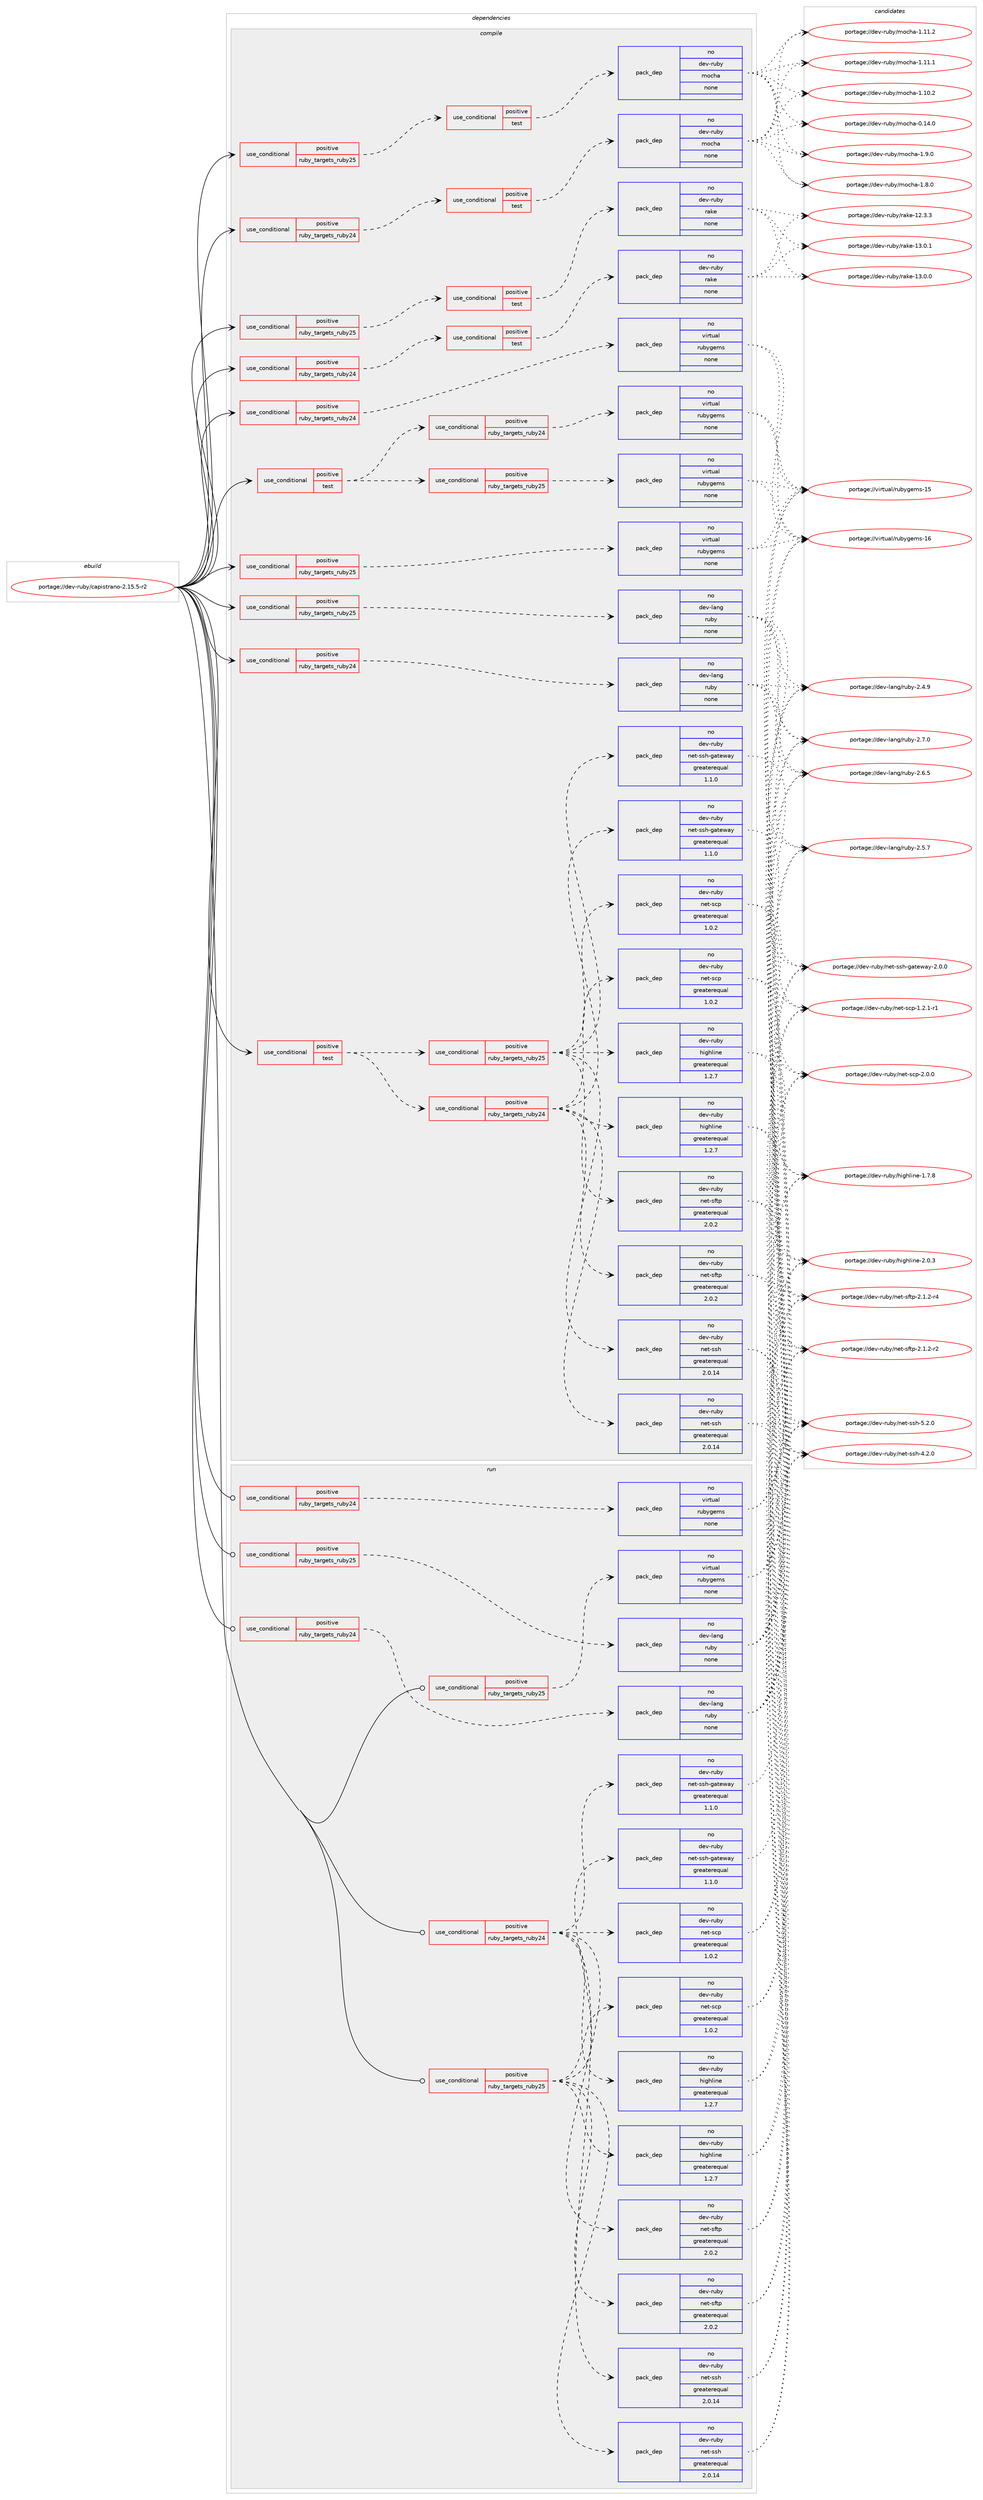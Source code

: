 digraph prolog {

# *************
# Graph options
# *************

newrank=true;
concentrate=true;
compound=true;
graph [rankdir=LR,fontname=Helvetica,fontsize=10,ranksep=1.5];#, ranksep=2.5, nodesep=0.2];
edge  [arrowhead=vee];
node  [fontname=Helvetica,fontsize=10];

# **********
# The ebuild
# **********

subgraph cluster_leftcol {
color=gray;
label=<<i>ebuild</i>>;
id [label="portage://dev-ruby/capistrano-2.15.5-r2", color=red, width=4, href="../dev-ruby/capistrano-2.15.5-r2.svg"];
}

# ****************
# The dependencies
# ****************

subgraph cluster_midcol {
color=gray;
label=<<i>dependencies</i>>;
subgraph cluster_compile {
fillcolor="#eeeeee";
style=filled;
label=<<i>compile</i>>;
subgraph cond91644 {
dependency364586 [label=<<TABLE BORDER="0" CELLBORDER="1" CELLSPACING="0" CELLPADDING="4"><TR><TD ROWSPAN="3" CELLPADDING="10">use_conditional</TD></TR><TR><TD>positive</TD></TR><TR><TD>ruby_targets_ruby24</TD></TR></TABLE>>, shape=none, color=red];
subgraph cond91645 {
dependency364587 [label=<<TABLE BORDER="0" CELLBORDER="1" CELLSPACING="0" CELLPADDING="4"><TR><TD ROWSPAN="3" CELLPADDING="10">use_conditional</TD></TR><TR><TD>positive</TD></TR><TR><TD>test</TD></TR></TABLE>>, shape=none, color=red];
subgraph pack268118 {
dependency364588 [label=<<TABLE BORDER="0" CELLBORDER="1" CELLSPACING="0" CELLPADDING="4" WIDTH="220"><TR><TD ROWSPAN="6" CELLPADDING="30">pack_dep</TD></TR><TR><TD WIDTH="110">no</TD></TR><TR><TD>dev-ruby</TD></TR><TR><TD>mocha</TD></TR><TR><TD>none</TD></TR><TR><TD></TD></TR></TABLE>>, shape=none, color=blue];
}
dependency364587:e -> dependency364588:w [weight=20,style="dashed",arrowhead="vee"];
}
dependency364586:e -> dependency364587:w [weight=20,style="dashed",arrowhead="vee"];
}
id:e -> dependency364586:w [weight=20,style="solid",arrowhead="vee"];
subgraph cond91646 {
dependency364589 [label=<<TABLE BORDER="0" CELLBORDER="1" CELLSPACING="0" CELLPADDING="4"><TR><TD ROWSPAN="3" CELLPADDING="10">use_conditional</TD></TR><TR><TD>positive</TD></TR><TR><TD>ruby_targets_ruby24</TD></TR></TABLE>>, shape=none, color=red];
subgraph cond91647 {
dependency364590 [label=<<TABLE BORDER="0" CELLBORDER="1" CELLSPACING="0" CELLPADDING="4"><TR><TD ROWSPAN="3" CELLPADDING="10">use_conditional</TD></TR><TR><TD>positive</TD></TR><TR><TD>test</TD></TR></TABLE>>, shape=none, color=red];
subgraph pack268119 {
dependency364591 [label=<<TABLE BORDER="0" CELLBORDER="1" CELLSPACING="0" CELLPADDING="4" WIDTH="220"><TR><TD ROWSPAN="6" CELLPADDING="30">pack_dep</TD></TR><TR><TD WIDTH="110">no</TD></TR><TR><TD>dev-ruby</TD></TR><TR><TD>rake</TD></TR><TR><TD>none</TD></TR><TR><TD></TD></TR></TABLE>>, shape=none, color=blue];
}
dependency364590:e -> dependency364591:w [weight=20,style="dashed",arrowhead="vee"];
}
dependency364589:e -> dependency364590:w [weight=20,style="dashed",arrowhead="vee"];
}
id:e -> dependency364589:w [weight=20,style="solid",arrowhead="vee"];
subgraph cond91648 {
dependency364592 [label=<<TABLE BORDER="0" CELLBORDER="1" CELLSPACING="0" CELLPADDING="4"><TR><TD ROWSPAN="3" CELLPADDING="10">use_conditional</TD></TR><TR><TD>positive</TD></TR><TR><TD>ruby_targets_ruby24</TD></TR></TABLE>>, shape=none, color=red];
subgraph pack268120 {
dependency364593 [label=<<TABLE BORDER="0" CELLBORDER="1" CELLSPACING="0" CELLPADDING="4" WIDTH="220"><TR><TD ROWSPAN="6" CELLPADDING="30">pack_dep</TD></TR><TR><TD WIDTH="110">no</TD></TR><TR><TD>dev-lang</TD></TR><TR><TD>ruby</TD></TR><TR><TD>none</TD></TR><TR><TD></TD></TR></TABLE>>, shape=none, color=blue];
}
dependency364592:e -> dependency364593:w [weight=20,style="dashed",arrowhead="vee"];
}
id:e -> dependency364592:w [weight=20,style="solid",arrowhead="vee"];
subgraph cond91649 {
dependency364594 [label=<<TABLE BORDER="0" CELLBORDER="1" CELLSPACING="0" CELLPADDING="4"><TR><TD ROWSPAN="3" CELLPADDING="10">use_conditional</TD></TR><TR><TD>positive</TD></TR><TR><TD>ruby_targets_ruby24</TD></TR></TABLE>>, shape=none, color=red];
subgraph pack268121 {
dependency364595 [label=<<TABLE BORDER="0" CELLBORDER="1" CELLSPACING="0" CELLPADDING="4" WIDTH="220"><TR><TD ROWSPAN="6" CELLPADDING="30">pack_dep</TD></TR><TR><TD WIDTH="110">no</TD></TR><TR><TD>virtual</TD></TR><TR><TD>rubygems</TD></TR><TR><TD>none</TD></TR><TR><TD></TD></TR></TABLE>>, shape=none, color=blue];
}
dependency364594:e -> dependency364595:w [weight=20,style="dashed",arrowhead="vee"];
}
id:e -> dependency364594:w [weight=20,style="solid",arrowhead="vee"];
subgraph cond91650 {
dependency364596 [label=<<TABLE BORDER="0" CELLBORDER="1" CELLSPACING="0" CELLPADDING="4"><TR><TD ROWSPAN="3" CELLPADDING="10">use_conditional</TD></TR><TR><TD>positive</TD></TR><TR><TD>ruby_targets_ruby25</TD></TR></TABLE>>, shape=none, color=red];
subgraph cond91651 {
dependency364597 [label=<<TABLE BORDER="0" CELLBORDER="1" CELLSPACING="0" CELLPADDING="4"><TR><TD ROWSPAN="3" CELLPADDING="10">use_conditional</TD></TR><TR><TD>positive</TD></TR><TR><TD>test</TD></TR></TABLE>>, shape=none, color=red];
subgraph pack268122 {
dependency364598 [label=<<TABLE BORDER="0" CELLBORDER="1" CELLSPACING="0" CELLPADDING="4" WIDTH="220"><TR><TD ROWSPAN="6" CELLPADDING="30">pack_dep</TD></TR><TR><TD WIDTH="110">no</TD></TR><TR><TD>dev-ruby</TD></TR><TR><TD>mocha</TD></TR><TR><TD>none</TD></TR><TR><TD></TD></TR></TABLE>>, shape=none, color=blue];
}
dependency364597:e -> dependency364598:w [weight=20,style="dashed",arrowhead="vee"];
}
dependency364596:e -> dependency364597:w [weight=20,style="dashed",arrowhead="vee"];
}
id:e -> dependency364596:w [weight=20,style="solid",arrowhead="vee"];
subgraph cond91652 {
dependency364599 [label=<<TABLE BORDER="0" CELLBORDER="1" CELLSPACING="0" CELLPADDING="4"><TR><TD ROWSPAN="3" CELLPADDING="10">use_conditional</TD></TR><TR><TD>positive</TD></TR><TR><TD>ruby_targets_ruby25</TD></TR></TABLE>>, shape=none, color=red];
subgraph cond91653 {
dependency364600 [label=<<TABLE BORDER="0" CELLBORDER="1" CELLSPACING="0" CELLPADDING="4"><TR><TD ROWSPAN="3" CELLPADDING="10">use_conditional</TD></TR><TR><TD>positive</TD></TR><TR><TD>test</TD></TR></TABLE>>, shape=none, color=red];
subgraph pack268123 {
dependency364601 [label=<<TABLE BORDER="0" CELLBORDER="1" CELLSPACING="0" CELLPADDING="4" WIDTH="220"><TR><TD ROWSPAN="6" CELLPADDING="30">pack_dep</TD></TR><TR><TD WIDTH="110">no</TD></TR><TR><TD>dev-ruby</TD></TR><TR><TD>rake</TD></TR><TR><TD>none</TD></TR><TR><TD></TD></TR></TABLE>>, shape=none, color=blue];
}
dependency364600:e -> dependency364601:w [weight=20,style="dashed",arrowhead="vee"];
}
dependency364599:e -> dependency364600:w [weight=20,style="dashed",arrowhead="vee"];
}
id:e -> dependency364599:w [weight=20,style="solid",arrowhead="vee"];
subgraph cond91654 {
dependency364602 [label=<<TABLE BORDER="0" CELLBORDER="1" CELLSPACING="0" CELLPADDING="4"><TR><TD ROWSPAN="3" CELLPADDING="10">use_conditional</TD></TR><TR><TD>positive</TD></TR><TR><TD>ruby_targets_ruby25</TD></TR></TABLE>>, shape=none, color=red];
subgraph pack268124 {
dependency364603 [label=<<TABLE BORDER="0" CELLBORDER="1" CELLSPACING="0" CELLPADDING="4" WIDTH="220"><TR><TD ROWSPAN="6" CELLPADDING="30">pack_dep</TD></TR><TR><TD WIDTH="110">no</TD></TR><TR><TD>dev-lang</TD></TR><TR><TD>ruby</TD></TR><TR><TD>none</TD></TR><TR><TD></TD></TR></TABLE>>, shape=none, color=blue];
}
dependency364602:e -> dependency364603:w [weight=20,style="dashed",arrowhead="vee"];
}
id:e -> dependency364602:w [weight=20,style="solid",arrowhead="vee"];
subgraph cond91655 {
dependency364604 [label=<<TABLE BORDER="0" CELLBORDER="1" CELLSPACING="0" CELLPADDING="4"><TR><TD ROWSPAN="3" CELLPADDING="10">use_conditional</TD></TR><TR><TD>positive</TD></TR><TR><TD>ruby_targets_ruby25</TD></TR></TABLE>>, shape=none, color=red];
subgraph pack268125 {
dependency364605 [label=<<TABLE BORDER="0" CELLBORDER="1" CELLSPACING="0" CELLPADDING="4" WIDTH="220"><TR><TD ROWSPAN="6" CELLPADDING="30">pack_dep</TD></TR><TR><TD WIDTH="110">no</TD></TR><TR><TD>virtual</TD></TR><TR><TD>rubygems</TD></TR><TR><TD>none</TD></TR><TR><TD></TD></TR></TABLE>>, shape=none, color=blue];
}
dependency364604:e -> dependency364605:w [weight=20,style="dashed",arrowhead="vee"];
}
id:e -> dependency364604:w [weight=20,style="solid",arrowhead="vee"];
subgraph cond91656 {
dependency364606 [label=<<TABLE BORDER="0" CELLBORDER="1" CELLSPACING="0" CELLPADDING="4"><TR><TD ROWSPAN="3" CELLPADDING="10">use_conditional</TD></TR><TR><TD>positive</TD></TR><TR><TD>test</TD></TR></TABLE>>, shape=none, color=red];
subgraph cond91657 {
dependency364607 [label=<<TABLE BORDER="0" CELLBORDER="1" CELLSPACING="0" CELLPADDING="4"><TR><TD ROWSPAN="3" CELLPADDING="10">use_conditional</TD></TR><TR><TD>positive</TD></TR><TR><TD>ruby_targets_ruby24</TD></TR></TABLE>>, shape=none, color=red];
subgraph pack268126 {
dependency364608 [label=<<TABLE BORDER="0" CELLBORDER="1" CELLSPACING="0" CELLPADDING="4" WIDTH="220"><TR><TD ROWSPAN="6" CELLPADDING="30">pack_dep</TD></TR><TR><TD WIDTH="110">no</TD></TR><TR><TD>dev-ruby</TD></TR><TR><TD>net-ssh</TD></TR><TR><TD>greaterequal</TD></TR><TR><TD>2.0.14</TD></TR></TABLE>>, shape=none, color=blue];
}
dependency364607:e -> dependency364608:w [weight=20,style="dashed",arrowhead="vee"];
subgraph pack268127 {
dependency364609 [label=<<TABLE BORDER="0" CELLBORDER="1" CELLSPACING="0" CELLPADDING="4" WIDTH="220"><TR><TD ROWSPAN="6" CELLPADDING="30">pack_dep</TD></TR><TR><TD WIDTH="110">no</TD></TR><TR><TD>dev-ruby</TD></TR><TR><TD>net-sftp</TD></TR><TR><TD>greaterequal</TD></TR><TR><TD>2.0.2</TD></TR></TABLE>>, shape=none, color=blue];
}
dependency364607:e -> dependency364609:w [weight=20,style="dashed",arrowhead="vee"];
subgraph pack268128 {
dependency364610 [label=<<TABLE BORDER="0" CELLBORDER="1" CELLSPACING="0" CELLPADDING="4" WIDTH="220"><TR><TD ROWSPAN="6" CELLPADDING="30">pack_dep</TD></TR><TR><TD WIDTH="110">no</TD></TR><TR><TD>dev-ruby</TD></TR><TR><TD>net-scp</TD></TR><TR><TD>greaterequal</TD></TR><TR><TD>1.0.2</TD></TR></TABLE>>, shape=none, color=blue];
}
dependency364607:e -> dependency364610:w [weight=20,style="dashed",arrowhead="vee"];
subgraph pack268129 {
dependency364611 [label=<<TABLE BORDER="0" CELLBORDER="1" CELLSPACING="0" CELLPADDING="4" WIDTH="220"><TR><TD ROWSPAN="6" CELLPADDING="30">pack_dep</TD></TR><TR><TD WIDTH="110">no</TD></TR><TR><TD>dev-ruby</TD></TR><TR><TD>net-ssh-gateway</TD></TR><TR><TD>greaterequal</TD></TR><TR><TD>1.1.0</TD></TR></TABLE>>, shape=none, color=blue];
}
dependency364607:e -> dependency364611:w [weight=20,style="dashed",arrowhead="vee"];
subgraph pack268130 {
dependency364612 [label=<<TABLE BORDER="0" CELLBORDER="1" CELLSPACING="0" CELLPADDING="4" WIDTH="220"><TR><TD ROWSPAN="6" CELLPADDING="30">pack_dep</TD></TR><TR><TD WIDTH="110">no</TD></TR><TR><TD>dev-ruby</TD></TR><TR><TD>highline</TD></TR><TR><TD>greaterequal</TD></TR><TR><TD>1.2.7</TD></TR></TABLE>>, shape=none, color=blue];
}
dependency364607:e -> dependency364612:w [weight=20,style="dashed",arrowhead="vee"];
}
dependency364606:e -> dependency364607:w [weight=20,style="dashed",arrowhead="vee"];
subgraph cond91658 {
dependency364613 [label=<<TABLE BORDER="0" CELLBORDER="1" CELLSPACING="0" CELLPADDING="4"><TR><TD ROWSPAN="3" CELLPADDING="10">use_conditional</TD></TR><TR><TD>positive</TD></TR><TR><TD>ruby_targets_ruby25</TD></TR></TABLE>>, shape=none, color=red];
subgraph pack268131 {
dependency364614 [label=<<TABLE BORDER="0" CELLBORDER="1" CELLSPACING="0" CELLPADDING="4" WIDTH="220"><TR><TD ROWSPAN="6" CELLPADDING="30">pack_dep</TD></TR><TR><TD WIDTH="110">no</TD></TR><TR><TD>dev-ruby</TD></TR><TR><TD>net-ssh</TD></TR><TR><TD>greaterequal</TD></TR><TR><TD>2.0.14</TD></TR></TABLE>>, shape=none, color=blue];
}
dependency364613:e -> dependency364614:w [weight=20,style="dashed",arrowhead="vee"];
subgraph pack268132 {
dependency364615 [label=<<TABLE BORDER="0" CELLBORDER="1" CELLSPACING="0" CELLPADDING="4" WIDTH="220"><TR><TD ROWSPAN="6" CELLPADDING="30">pack_dep</TD></TR><TR><TD WIDTH="110">no</TD></TR><TR><TD>dev-ruby</TD></TR><TR><TD>net-sftp</TD></TR><TR><TD>greaterequal</TD></TR><TR><TD>2.0.2</TD></TR></TABLE>>, shape=none, color=blue];
}
dependency364613:e -> dependency364615:w [weight=20,style="dashed",arrowhead="vee"];
subgraph pack268133 {
dependency364616 [label=<<TABLE BORDER="0" CELLBORDER="1" CELLSPACING="0" CELLPADDING="4" WIDTH="220"><TR><TD ROWSPAN="6" CELLPADDING="30">pack_dep</TD></TR><TR><TD WIDTH="110">no</TD></TR><TR><TD>dev-ruby</TD></TR><TR><TD>net-scp</TD></TR><TR><TD>greaterequal</TD></TR><TR><TD>1.0.2</TD></TR></TABLE>>, shape=none, color=blue];
}
dependency364613:e -> dependency364616:w [weight=20,style="dashed",arrowhead="vee"];
subgraph pack268134 {
dependency364617 [label=<<TABLE BORDER="0" CELLBORDER="1" CELLSPACING="0" CELLPADDING="4" WIDTH="220"><TR><TD ROWSPAN="6" CELLPADDING="30">pack_dep</TD></TR><TR><TD WIDTH="110">no</TD></TR><TR><TD>dev-ruby</TD></TR><TR><TD>net-ssh-gateway</TD></TR><TR><TD>greaterequal</TD></TR><TR><TD>1.1.0</TD></TR></TABLE>>, shape=none, color=blue];
}
dependency364613:e -> dependency364617:w [weight=20,style="dashed",arrowhead="vee"];
subgraph pack268135 {
dependency364618 [label=<<TABLE BORDER="0" CELLBORDER="1" CELLSPACING="0" CELLPADDING="4" WIDTH="220"><TR><TD ROWSPAN="6" CELLPADDING="30">pack_dep</TD></TR><TR><TD WIDTH="110">no</TD></TR><TR><TD>dev-ruby</TD></TR><TR><TD>highline</TD></TR><TR><TD>greaterequal</TD></TR><TR><TD>1.2.7</TD></TR></TABLE>>, shape=none, color=blue];
}
dependency364613:e -> dependency364618:w [weight=20,style="dashed",arrowhead="vee"];
}
dependency364606:e -> dependency364613:w [weight=20,style="dashed",arrowhead="vee"];
}
id:e -> dependency364606:w [weight=20,style="solid",arrowhead="vee"];
subgraph cond91659 {
dependency364619 [label=<<TABLE BORDER="0" CELLBORDER="1" CELLSPACING="0" CELLPADDING="4"><TR><TD ROWSPAN="3" CELLPADDING="10">use_conditional</TD></TR><TR><TD>positive</TD></TR><TR><TD>test</TD></TR></TABLE>>, shape=none, color=red];
subgraph cond91660 {
dependency364620 [label=<<TABLE BORDER="0" CELLBORDER="1" CELLSPACING="0" CELLPADDING="4"><TR><TD ROWSPAN="3" CELLPADDING="10">use_conditional</TD></TR><TR><TD>positive</TD></TR><TR><TD>ruby_targets_ruby24</TD></TR></TABLE>>, shape=none, color=red];
subgraph pack268136 {
dependency364621 [label=<<TABLE BORDER="0" CELLBORDER="1" CELLSPACING="0" CELLPADDING="4" WIDTH="220"><TR><TD ROWSPAN="6" CELLPADDING="30">pack_dep</TD></TR><TR><TD WIDTH="110">no</TD></TR><TR><TD>virtual</TD></TR><TR><TD>rubygems</TD></TR><TR><TD>none</TD></TR><TR><TD></TD></TR></TABLE>>, shape=none, color=blue];
}
dependency364620:e -> dependency364621:w [weight=20,style="dashed",arrowhead="vee"];
}
dependency364619:e -> dependency364620:w [weight=20,style="dashed",arrowhead="vee"];
subgraph cond91661 {
dependency364622 [label=<<TABLE BORDER="0" CELLBORDER="1" CELLSPACING="0" CELLPADDING="4"><TR><TD ROWSPAN="3" CELLPADDING="10">use_conditional</TD></TR><TR><TD>positive</TD></TR><TR><TD>ruby_targets_ruby25</TD></TR></TABLE>>, shape=none, color=red];
subgraph pack268137 {
dependency364623 [label=<<TABLE BORDER="0" CELLBORDER="1" CELLSPACING="0" CELLPADDING="4" WIDTH="220"><TR><TD ROWSPAN="6" CELLPADDING="30">pack_dep</TD></TR><TR><TD WIDTH="110">no</TD></TR><TR><TD>virtual</TD></TR><TR><TD>rubygems</TD></TR><TR><TD>none</TD></TR><TR><TD></TD></TR></TABLE>>, shape=none, color=blue];
}
dependency364622:e -> dependency364623:w [weight=20,style="dashed",arrowhead="vee"];
}
dependency364619:e -> dependency364622:w [weight=20,style="dashed",arrowhead="vee"];
}
id:e -> dependency364619:w [weight=20,style="solid",arrowhead="vee"];
}
subgraph cluster_compileandrun {
fillcolor="#eeeeee";
style=filled;
label=<<i>compile and run</i>>;
}
subgraph cluster_run {
fillcolor="#eeeeee";
style=filled;
label=<<i>run</i>>;
subgraph cond91662 {
dependency364624 [label=<<TABLE BORDER="0" CELLBORDER="1" CELLSPACING="0" CELLPADDING="4"><TR><TD ROWSPAN="3" CELLPADDING="10">use_conditional</TD></TR><TR><TD>positive</TD></TR><TR><TD>ruby_targets_ruby24</TD></TR></TABLE>>, shape=none, color=red];
subgraph pack268138 {
dependency364625 [label=<<TABLE BORDER="0" CELLBORDER="1" CELLSPACING="0" CELLPADDING="4" WIDTH="220"><TR><TD ROWSPAN="6" CELLPADDING="30">pack_dep</TD></TR><TR><TD WIDTH="110">no</TD></TR><TR><TD>dev-lang</TD></TR><TR><TD>ruby</TD></TR><TR><TD>none</TD></TR><TR><TD></TD></TR></TABLE>>, shape=none, color=blue];
}
dependency364624:e -> dependency364625:w [weight=20,style="dashed",arrowhead="vee"];
}
id:e -> dependency364624:w [weight=20,style="solid",arrowhead="odot"];
subgraph cond91663 {
dependency364626 [label=<<TABLE BORDER="0" CELLBORDER="1" CELLSPACING="0" CELLPADDING="4"><TR><TD ROWSPAN="3" CELLPADDING="10">use_conditional</TD></TR><TR><TD>positive</TD></TR><TR><TD>ruby_targets_ruby24</TD></TR></TABLE>>, shape=none, color=red];
subgraph pack268139 {
dependency364627 [label=<<TABLE BORDER="0" CELLBORDER="1" CELLSPACING="0" CELLPADDING="4" WIDTH="220"><TR><TD ROWSPAN="6" CELLPADDING="30">pack_dep</TD></TR><TR><TD WIDTH="110">no</TD></TR><TR><TD>dev-ruby</TD></TR><TR><TD>net-ssh</TD></TR><TR><TD>greaterequal</TD></TR><TR><TD>2.0.14</TD></TR></TABLE>>, shape=none, color=blue];
}
dependency364626:e -> dependency364627:w [weight=20,style="dashed",arrowhead="vee"];
subgraph pack268140 {
dependency364628 [label=<<TABLE BORDER="0" CELLBORDER="1" CELLSPACING="0" CELLPADDING="4" WIDTH="220"><TR><TD ROWSPAN="6" CELLPADDING="30">pack_dep</TD></TR><TR><TD WIDTH="110">no</TD></TR><TR><TD>dev-ruby</TD></TR><TR><TD>net-sftp</TD></TR><TR><TD>greaterequal</TD></TR><TR><TD>2.0.2</TD></TR></TABLE>>, shape=none, color=blue];
}
dependency364626:e -> dependency364628:w [weight=20,style="dashed",arrowhead="vee"];
subgraph pack268141 {
dependency364629 [label=<<TABLE BORDER="0" CELLBORDER="1" CELLSPACING="0" CELLPADDING="4" WIDTH="220"><TR><TD ROWSPAN="6" CELLPADDING="30">pack_dep</TD></TR><TR><TD WIDTH="110">no</TD></TR><TR><TD>dev-ruby</TD></TR><TR><TD>net-scp</TD></TR><TR><TD>greaterequal</TD></TR><TR><TD>1.0.2</TD></TR></TABLE>>, shape=none, color=blue];
}
dependency364626:e -> dependency364629:w [weight=20,style="dashed",arrowhead="vee"];
subgraph pack268142 {
dependency364630 [label=<<TABLE BORDER="0" CELLBORDER="1" CELLSPACING="0" CELLPADDING="4" WIDTH="220"><TR><TD ROWSPAN="6" CELLPADDING="30">pack_dep</TD></TR><TR><TD WIDTH="110">no</TD></TR><TR><TD>dev-ruby</TD></TR><TR><TD>net-ssh-gateway</TD></TR><TR><TD>greaterequal</TD></TR><TR><TD>1.1.0</TD></TR></TABLE>>, shape=none, color=blue];
}
dependency364626:e -> dependency364630:w [weight=20,style="dashed",arrowhead="vee"];
subgraph pack268143 {
dependency364631 [label=<<TABLE BORDER="0" CELLBORDER="1" CELLSPACING="0" CELLPADDING="4" WIDTH="220"><TR><TD ROWSPAN="6" CELLPADDING="30">pack_dep</TD></TR><TR><TD WIDTH="110">no</TD></TR><TR><TD>dev-ruby</TD></TR><TR><TD>highline</TD></TR><TR><TD>greaterequal</TD></TR><TR><TD>1.2.7</TD></TR></TABLE>>, shape=none, color=blue];
}
dependency364626:e -> dependency364631:w [weight=20,style="dashed",arrowhead="vee"];
}
id:e -> dependency364626:w [weight=20,style="solid",arrowhead="odot"];
subgraph cond91664 {
dependency364632 [label=<<TABLE BORDER="0" CELLBORDER="1" CELLSPACING="0" CELLPADDING="4"><TR><TD ROWSPAN="3" CELLPADDING="10">use_conditional</TD></TR><TR><TD>positive</TD></TR><TR><TD>ruby_targets_ruby24</TD></TR></TABLE>>, shape=none, color=red];
subgraph pack268144 {
dependency364633 [label=<<TABLE BORDER="0" CELLBORDER="1" CELLSPACING="0" CELLPADDING="4" WIDTH="220"><TR><TD ROWSPAN="6" CELLPADDING="30">pack_dep</TD></TR><TR><TD WIDTH="110">no</TD></TR><TR><TD>virtual</TD></TR><TR><TD>rubygems</TD></TR><TR><TD>none</TD></TR><TR><TD></TD></TR></TABLE>>, shape=none, color=blue];
}
dependency364632:e -> dependency364633:w [weight=20,style="dashed",arrowhead="vee"];
}
id:e -> dependency364632:w [weight=20,style="solid",arrowhead="odot"];
subgraph cond91665 {
dependency364634 [label=<<TABLE BORDER="0" CELLBORDER="1" CELLSPACING="0" CELLPADDING="4"><TR><TD ROWSPAN="3" CELLPADDING="10">use_conditional</TD></TR><TR><TD>positive</TD></TR><TR><TD>ruby_targets_ruby25</TD></TR></TABLE>>, shape=none, color=red];
subgraph pack268145 {
dependency364635 [label=<<TABLE BORDER="0" CELLBORDER="1" CELLSPACING="0" CELLPADDING="4" WIDTH="220"><TR><TD ROWSPAN="6" CELLPADDING="30">pack_dep</TD></TR><TR><TD WIDTH="110">no</TD></TR><TR><TD>dev-lang</TD></TR><TR><TD>ruby</TD></TR><TR><TD>none</TD></TR><TR><TD></TD></TR></TABLE>>, shape=none, color=blue];
}
dependency364634:e -> dependency364635:w [weight=20,style="dashed",arrowhead="vee"];
}
id:e -> dependency364634:w [weight=20,style="solid",arrowhead="odot"];
subgraph cond91666 {
dependency364636 [label=<<TABLE BORDER="0" CELLBORDER="1" CELLSPACING="0" CELLPADDING="4"><TR><TD ROWSPAN="3" CELLPADDING="10">use_conditional</TD></TR><TR><TD>positive</TD></TR><TR><TD>ruby_targets_ruby25</TD></TR></TABLE>>, shape=none, color=red];
subgraph pack268146 {
dependency364637 [label=<<TABLE BORDER="0" CELLBORDER="1" CELLSPACING="0" CELLPADDING="4" WIDTH="220"><TR><TD ROWSPAN="6" CELLPADDING="30">pack_dep</TD></TR><TR><TD WIDTH="110">no</TD></TR><TR><TD>dev-ruby</TD></TR><TR><TD>net-ssh</TD></TR><TR><TD>greaterequal</TD></TR><TR><TD>2.0.14</TD></TR></TABLE>>, shape=none, color=blue];
}
dependency364636:e -> dependency364637:w [weight=20,style="dashed",arrowhead="vee"];
subgraph pack268147 {
dependency364638 [label=<<TABLE BORDER="0" CELLBORDER="1" CELLSPACING="0" CELLPADDING="4" WIDTH="220"><TR><TD ROWSPAN="6" CELLPADDING="30">pack_dep</TD></TR><TR><TD WIDTH="110">no</TD></TR><TR><TD>dev-ruby</TD></TR><TR><TD>net-sftp</TD></TR><TR><TD>greaterequal</TD></TR><TR><TD>2.0.2</TD></TR></TABLE>>, shape=none, color=blue];
}
dependency364636:e -> dependency364638:w [weight=20,style="dashed",arrowhead="vee"];
subgraph pack268148 {
dependency364639 [label=<<TABLE BORDER="0" CELLBORDER="1" CELLSPACING="0" CELLPADDING="4" WIDTH="220"><TR><TD ROWSPAN="6" CELLPADDING="30">pack_dep</TD></TR><TR><TD WIDTH="110">no</TD></TR><TR><TD>dev-ruby</TD></TR><TR><TD>net-scp</TD></TR><TR><TD>greaterequal</TD></TR><TR><TD>1.0.2</TD></TR></TABLE>>, shape=none, color=blue];
}
dependency364636:e -> dependency364639:w [weight=20,style="dashed",arrowhead="vee"];
subgraph pack268149 {
dependency364640 [label=<<TABLE BORDER="0" CELLBORDER="1" CELLSPACING="0" CELLPADDING="4" WIDTH="220"><TR><TD ROWSPAN="6" CELLPADDING="30">pack_dep</TD></TR><TR><TD WIDTH="110">no</TD></TR><TR><TD>dev-ruby</TD></TR><TR><TD>net-ssh-gateway</TD></TR><TR><TD>greaterequal</TD></TR><TR><TD>1.1.0</TD></TR></TABLE>>, shape=none, color=blue];
}
dependency364636:e -> dependency364640:w [weight=20,style="dashed",arrowhead="vee"];
subgraph pack268150 {
dependency364641 [label=<<TABLE BORDER="0" CELLBORDER="1" CELLSPACING="0" CELLPADDING="4" WIDTH="220"><TR><TD ROWSPAN="6" CELLPADDING="30">pack_dep</TD></TR><TR><TD WIDTH="110">no</TD></TR><TR><TD>dev-ruby</TD></TR><TR><TD>highline</TD></TR><TR><TD>greaterequal</TD></TR><TR><TD>1.2.7</TD></TR></TABLE>>, shape=none, color=blue];
}
dependency364636:e -> dependency364641:w [weight=20,style="dashed",arrowhead="vee"];
}
id:e -> dependency364636:w [weight=20,style="solid",arrowhead="odot"];
subgraph cond91667 {
dependency364642 [label=<<TABLE BORDER="0" CELLBORDER="1" CELLSPACING="0" CELLPADDING="4"><TR><TD ROWSPAN="3" CELLPADDING="10">use_conditional</TD></TR><TR><TD>positive</TD></TR><TR><TD>ruby_targets_ruby25</TD></TR></TABLE>>, shape=none, color=red];
subgraph pack268151 {
dependency364643 [label=<<TABLE BORDER="0" CELLBORDER="1" CELLSPACING="0" CELLPADDING="4" WIDTH="220"><TR><TD ROWSPAN="6" CELLPADDING="30">pack_dep</TD></TR><TR><TD WIDTH="110">no</TD></TR><TR><TD>virtual</TD></TR><TR><TD>rubygems</TD></TR><TR><TD>none</TD></TR><TR><TD></TD></TR></TABLE>>, shape=none, color=blue];
}
dependency364642:e -> dependency364643:w [weight=20,style="dashed",arrowhead="vee"];
}
id:e -> dependency364642:w [weight=20,style="solid",arrowhead="odot"];
}
}

# **************
# The candidates
# **************

subgraph cluster_choices {
rank=same;
color=gray;
label=<<i>candidates</i>>;

subgraph choice268118 {
color=black;
nodesep=1;
choice1001011184511411798121471091119910497454946574648 [label="portage://dev-ruby/mocha-1.9.0", color=red, width=4,href="../dev-ruby/mocha-1.9.0.svg"];
choice1001011184511411798121471091119910497454946564648 [label="portage://dev-ruby/mocha-1.8.0", color=red, width=4,href="../dev-ruby/mocha-1.8.0.svg"];
choice100101118451141179812147109111991049745494649494650 [label="portage://dev-ruby/mocha-1.11.2", color=red, width=4,href="../dev-ruby/mocha-1.11.2.svg"];
choice100101118451141179812147109111991049745494649494649 [label="portage://dev-ruby/mocha-1.11.1", color=red, width=4,href="../dev-ruby/mocha-1.11.1.svg"];
choice100101118451141179812147109111991049745494649484650 [label="portage://dev-ruby/mocha-1.10.2", color=red, width=4,href="../dev-ruby/mocha-1.10.2.svg"];
choice100101118451141179812147109111991049745484649524648 [label="portage://dev-ruby/mocha-0.14.0", color=red, width=4,href="../dev-ruby/mocha-0.14.0.svg"];
dependency364588:e -> choice1001011184511411798121471091119910497454946574648:w [style=dotted,weight="100"];
dependency364588:e -> choice1001011184511411798121471091119910497454946564648:w [style=dotted,weight="100"];
dependency364588:e -> choice100101118451141179812147109111991049745494649494650:w [style=dotted,weight="100"];
dependency364588:e -> choice100101118451141179812147109111991049745494649494649:w [style=dotted,weight="100"];
dependency364588:e -> choice100101118451141179812147109111991049745494649484650:w [style=dotted,weight="100"];
dependency364588:e -> choice100101118451141179812147109111991049745484649524648:w [style=dotted,weight="100"];
}
subgraph choice268119 {
color=black;
nodesep=1;
choice1001011184511411798121471149710710145495146484649 [label="portage://dev-ruby/rake-13.0.1", color=red, width=4,href="../dev-ruby/rake-13.0.1.svg"];
choice1001011184511411798121471149710710145495146484648 [label="portage://dev-ruby/rake-13.0.0", color=red, width=4,href="../dev-ruby/rake-13.0.0.svg"];
choice1001011184511411798121471149710710145495046514651 [label="portage://dev-ruby/rake-12.3.3", color=red, width=4,href="../dev-ruby/rake-12.3.3.svg"];
dependency364591:e -> choice1001011184511411798121471149710710145495146484649:w [style=dotted,weight="100"];
dependency364591:e -> choice1001011184511411798121471149710710145495146484648:w [style=dotted,weight="100"];
dependency364591:e -> choice1001011184511411798121471149710710145495046514651:w [style=dotted,weight="100"];
}
subgraph choice268120 {
color=black;
nodesep=1;
choice10010111845108971101034711411798121455046554648 [label="portage://dev-lang/ruby-2.7.0", color=red, width=4,href="../dev-lang/ruby-2.7.0.svg"];
choice10010111845108971101034711411798121455046544653 [label="portage://dev-lang/ruby-2.6.5", color=red, width=4,href="../dev-lang/ruby-2.6.5.svg"];
choice10010111845108971101034711411798121455046534655 [label="portage://dev-lang/ruby-2.5.7", color=red, width=4,href="../dev-lang/ruby-2.5.7.svg"];
choice10010111845108971101034711411798121455046524657 [label="portage://dev-lang/ruby-2.4.9", color=red, width=4,href="../dev-lang/ruby-2.4.9.svg"];
dependency364593:e -> choice10010111845108971101034711411798121455046554648:w [style=dotted,weight="100"];
dependency364593:e -> choice10010111845108971101034711411798121455046544653:w [style=dotted,weight="100"];
dependency364593:e -> choice10010111845108971101034711411798121455046534655:w [style=dotted,weight="100"];
dependency364593:e -> choice10010111845108971101034711411798121455046524657:w [style=dotted,weight="100"];
}
subgraph choice268121 {
color=black;
nodesep=1;
choice118105114116117971084711411798121103101109115454954 [label="portage://virtual/rubygems-16", color=red, width=4,href="../virtual/rubygems-16.svg"];
choice118105114116117971084711411798121103101109115454953 [label="portage://virtual/rubygems-15", color=red, width=4,href="../virtual/rubygems-15.svg"];
dependency364595:e -> choice118105114116117971084711411798121103101109115454954:w [style=dotted,weight="100"];
dependency364595:e -> choice118105114116117971084711411798121103101109115454953:w [style=dotted,weight="100"];
}
subgraph choice268122 {
color=black;
nodesep=1;
choice1001011184511411798121471091119910497454946574648 [label="portage://dev-ruby/mocha-1.9.0", color=red, width=4,href="../dev-ruby/mocha-1.9.0.svg"];
choice1001011184511411798121471091119910497454946564648 [label="portage://dev-ruby/mocha-1.8.0", color=red, width=4,href="../dev-ruby/mocha-1.8.0.svg"];
choice100101118451141179812147109111991049745494649494650 [label="portage://dev-ruby/mocha-1.11.2", color=red, width=4,href="../dev-ruby/mocha-1.11.2.svg"];
choice100101118451141179812147109111991049745494649494649 [label="portage://dev-ruby/mocha-1.11.1", color=red, width=4,href="../dev-ruby/mocha-1.11.1.svg"];
choice100101118451141179812147109111991049745494649484650 [label="portage://dev-ruby/mocha-1.10.2", color=red, width=4,href="../dev-ruby/mocha-1.10.2.svg"];
choice100101118451141179812147109111991049745484649524648 [label="portage://dev-ruby/mocha-0.14.0", color=red, width=4,href="../dev-ruby/mocha-0.14.0.svg"];
dependency364598:e -> choice1001011184511411798121471091119910497454946574648:w [style=dotted,weight="100"];
dependency364598:e -> choice1001011184511411798121471091119910497454946564648:w [style=dotted,weight="100"];
dependency364598:e -> choice100101118451141179812147109111991049745494649494650:w [style=dotted,weight="100"];
dependency364598:e -> choice100101118451141179812147109111991049745494649494649:w [style=dotted,weight="100"];
dependency364598:e -> choice100101118451141179812147109111991049745494649484650:w [style=dotted,weight="100"];
dependency364598:e -> choice100101118451141179812147109111991049745484649524648:w [style=dotted,weight="100"];
}
subgraph choice268123 {
color=black;
nodesep=1;
choice1001011184511411798121471149710710145495146484649 [label="portage://dev-ruby/rake-13.0.1", color=red, width=4,href="../dev-ruby/rake-13.0.1.svg"];
choice1001011184511411798121471149710710145495146484648 [label="portage://dev-ruby/rake-13.0.0", color=red, width=4,href="../dev-ruby/rake-13.0.0.svg"];
choice1001011184511411798121471149710710145495046514651 [label="portage://dev-ruby/rake-12.3.3", color=red, width=4,href="../dev-ruby/rake-12.3.3.svg"];
dependency364601:e -> choice1001011184511411798121471149710710145495146484649:w [style=dotted,weight="100"];
dependency364601:e -> choice1001011184511411798121471149710710145495146484648:w [style=dotted,weight="100"];
dependency364601:e -> choice1001011184511411798121471149710710145495046514651:w [style=dotted,weight="100"];
}
subgraph choice268124 {
color=black;
nodesep=1;
choice10010111845108971101034711411798121455046554648 [label="portage://dev-lang/ruby-2.7.0", color=red, width=4,href="../dev-lang/ruby-2.7.0.svg"];
choice10010111845108971101034711411798121455046544653 [label="portage://dev-lang/ruby-2.6.5", color=red, width=4,href="../dev-lang/ruby-2.6.5.svg"];
choice10010111845108971101034711411798121455046534655 [label="portage://dev-lang/ruby-2.5.7", color=red, width=4,href="../dev-lang/ruby-2.5.7.svg"];
choice10010111845108971101034711411798121455046524657 [label="portage://dev-lang/ruby-2.4.9", color=red, width=4,href="../dev-lang/ruby-2.4.9.svg"];
dependency364603:e -> choice10010111845108971101034711411798121455046554648:w [style=dotted,weight="100"];
dependency364603:e -> choice10010111845108971101034711411798121455046544653:w [style=dotted,weight="100"];
dependency364603:e -> choice10010111845108971101034711411798121455046534655:w [style=dotted,weight="100"];
dependency364603:e -> choice10010111845108971101034711411798121455046524657:w [style=dotted,weight="100"];
}
subgraph choice268125 {
color=black;
nodesep=1;
choice118105114116117971084711411798121103101109115454954 [label="portage://virtual/rubygems-16", color=red, width=4,href="../virtual/rubygems-16.svg"];
choice118105114116117971084711411798121103101109115454953 [label="portage://virtual/rubygems-15", color=red, width=4,href="../virtual/rubygems-15.svg"];
dependency364605:e -> choice118105114116117971084711411798121103101109115454954:w [style=dotted,weight="100"];
dependency364605:e -> choice118105114116117971084711411798121103101109115454953:w [style=dotted,weight="100"];
}
subgraph choice268126 {
color=black;
nodesep=1;
choice10010111845114117981214711010111645115115104455346504648 [label="portage://dev-ruby/net-ssh-5.2.0", color=red, width=4,href="../dev-ruby/net-ssh-5.2.0.svg"];
choice10010111845114117981214711010111645115115104455246504648 [label="portage://dev-ruby/net-ssh-4.2.0", color=red, width=4,href="../dev-ruby/net-ssh-4.2.0.svg"];
dependency364608:e -> choice10010111845114117981214711010111645115115104455346504648:w [style=dotted,weight="100"];
dependency364608:e -> choice10010111845114117981214711010111645115115104455246504648:w [style=dotted,weight="100"];
}
subgraph choice268127 {
color=black;
nodesep=1;
choice100101118451141179812147110101116451151021161124550464946504511452 [label="portage://dev-ruby/net-sftp-2.1.2-r4", color=red, width=4,href="../dev-ruby/net-sftp-2.1.2-r4.svg"];
choice100101118451141179812147110101116451151021161124550464946504511450 [label="portage://dev-ruby/net-sftp-2.1.2-r2", color=red, width=4,href="../dev-ruby/net-sftp-2.1.2-r2.svg"];
dependency364609:e -> choice100101118451141179812147110101116451151021161124550464946504511452:w [style=dotted,weight="100"];
dependency364609:e -> choice100101118451141179812147110101116451151021161124550464946504511450:w [style=dotted,weight="100"];
}
subgraph choice268128 {
color=black;
nodesep=1;
choice1001011184511411798121471101011164511599112455046484648 [label="portage://dev-ruby/net-scp-2.0.0", color=red, width=4,href="../dev-ruby/net-scp-2.0.0.svg"];
choice10010111845114117981214711010111645115991124549465046494511449 [label="portage://dev-ruby/net-scp-1.2.1-r1", color=red, width=4,href="../dev-ruby/net-scp-1.2.1-r1.svg"];
dependency364610:e -> choice1001011184511411798121471101011164511599112455046484648:w [style=dotted,weight="100"];
dependency364610:e -> choice10010111845114117981214711010111645115991124549465046494511449:w [style=dotted,weight="100"];
}
subgraph choice268129 {
color=black;
nodesep=1;
choice10010111845114117981214711010111645115115104451039711610111997121455046484648 [label="portage://dev-ruby/net-ssh-gateway-2.0.0", color=red, width=4,href="../dev-ruby/net-ssh-gateway-2.0.0.svg"];
dependency364611:e -> choice10010111845114117981214711010111645115115104451039711610111997121455046484648:w [style=dotted,weight="100"];
}
subgraph choice268130 {
color=black;
nodesep=1;
choice100101118451141179812147104105103104108105110101455046484651 [label="portage://dev-ruby/highline-2.0.3", color=red, width=4,href="../dev-ruby/highline-2.0.3.svg"];
choice100101118451141179812147104105103104108105110101454946554656 [label="portage://dev-ruby/highline-1.7.8", color=red, width=4,href="../dev-ruby/highline-1.7.8.svg"];
dependency364612:e -> choice100101118451141179812147104105103104108105110101455046484651:w [style=dotted,weight="100"];
dependency364612:e -> choice100101118451141179812147104105103104108105110101454946554656:w [style=dotted,weight="100"];
}
subgraph choice268131 {
color=black;
nodesep=1;
choice10010111845114117981214711010111645115115104455346504648 [label="portage://dev-ruby/net-ssh-5.2.0", color=red, width=4,href="../dev-ruby/net-ssh-5.2.0.svg"];
choice10010111845114117981214711010111645115115104455246504648 [label="portage://dev-ruby/net-ssh-4.2.0", color=red, width=4,href="../dev-ruby/net-ssh-4.2.0.svg"];
dependency364614:e -> choice10010111845114117981214711010111645115115104455346504648:w [style=dotted,weight="100"];
dependency364614:e -> choice10010111845114117981214711010111645115115104455246504648:w [style=dotted,weight="100"];
}
subgraph choice268132 {
color=black;
nodesep=1;
choice100101118451141179812147110101116451151021161124550464946504511452 [label="portage://dev-ruby/net-sftp-2.1.2-r4", color=red, width=4,href="../dev-ruby/net-sftp-2.1.2-r4.svg"];
choice100101118451141179812147110101116451151021161124550464946504511450 [label="portage://dev-ruby/net-sftp-2.1.2-r2", color=red, width=4,href="../dev-ruby/net-sftp-2.1.2-r2.svg"];
dependency364615:e -> choice100101118451141179812147110101116451151021161124550464946504511452:w [style=dotted,weight="100"];
dependency364615:e -> choice100101118451141179812147110101116451151021161124550464946504511450:w [style=dotted,weight="100"];
}
subgraph choice268133 {
color=black;
nodesep=1;
choice1001011184511411798121471101011164511599112455046484648 [label="portage://dev-ruby/net-scp-2.0.0", color=red, width=4,href="../dev-ruby/net-scp-2.0.0.svg"];
choice10010111845114117981214711010111645115991124549465046494511449 [label="portage://dev-ruby/net-scp-1.2.1-r1", color=red, width=4,href="../dev-ruby/net-scp-1.2.1-r1.svg"];
dependency364616:e -> choice1001011184511411798121471101011164511599112455046484648:w [style=dotted,weight="100"];
dependency364616:e -> choice10010111845114117981214711010111645115991124549465046494511449:w [style=dotted,weight="100"];
}
subgraph choice268134 {
color=black;
nodesep=1;
choice10010111845114117981214711010111645115115104451039711610111997121455046484648 [label="portage://dev-ruby/net-ssh-gateway-2.0.0", color=red, width=4,href="../dev-ruby/net-ssh-gateway-2.0.0.svg"];
dependency364617:e -> choice10010111845114117981214711010111645115115104451039711610111997121455046484648:w [style=dotted,weight="100"];
}
subgraph choice268135 {
color=black;
nodesep=1;
choice100101118451141179812147104105103104108105110101455046484651 [label="portage://dev-ruby/highline-2.0.3", color=red, width=4,href="../dev-ruby/highline-2.0.3.svg"];
choice100101118451141179812147104105103104108105110101454946554656 [label="portage://dev-ruby/highline-1.7.8", color=red, width=4,href="../dev-ruby/highline-1.7.8.svg"];
dependency364618:e -> choice100101118451141179812147104105103104108105110101455046484651:w [style=dotted,weight="100"];
dependency364618:e -> choice100101118451141179812147104105103104108105110101454946554656:w [style=dotted,weight="100"];
}
subgraph choice268136 {
color=black;
nodesep=1;
choice118105114116117971084711411798121103101109115454954 [label="portage://virtual/rubygems-16", color=red, width=4,href="../virtual/rubygems-16.svg"];
choice118105114116117971084711411798121103101109115454953 [label="portage://virtual/rubygems-15", color=red, width=4,href="../virtual/rubygems-15.svg"];
dependency364621:e -> choice118105114116117971084711411798121103101109115454954:w [style=dotted,weight="100"];
dependency364621:e -> choice118105114116117971084711411798121103101109115454953:w [style=dotted,weight="100"];
}
subgraph choice268137 {
color=black;
nodesep=1;
choice118105114116117971084711411798121103101109115454954 [label="portage://virtual/rubygems-16", color=red, width=4,href="../virtual/rubygems-16.svg"];
choice118105114116117971084711411798121103101109115454953 [label="portage://virtual/rubygems-15", color=red, width=4,href="../virtual/rubygems-15.svg"];
dependency364623:e -> choice118105114116117971084711411798121103101109115454954:w [style=dotted,weight="100"];
dependency364623:e -> choice118105114116117971084711411798121103101109115454953:w [style=dotted,weight="100"];
}
subgraph choice268138 {
color=black;
nodesep=1;
choice10010111845108971101034711411798121455046554648 [label="portage://dev-lang/ruby-2.7.0", color=red, width=4,href="../dev-lang/ruby-2.7.0.svg"];
choice10010111845108971101034711411798121455046544653 [label="portage://dev-lang/ruby-2.6.5", color=red, width=4,href="../dev-lang/ruby-2.6.5.svg"];
choice10010111845108971101034711411798121455046534655 [label="portage://dev-lang/ruby-2.5.7", color=red, width=4,href="../dev-lang/ruby-2.5.7.svg"];
choice10010111845108971101034711411798121455046524657 [label="portage://dev-lang/ruby-2.4.9", color=red, width=4,href="../dev-lang/ruby-2.4.9.svg"];
dependency364625:e -> choice10010111845108971101034711411798121455046554648:w [style=dotted,weight="100"];
dependency364625:e -> choice10010111845108971101034711411798121455046544653:w [style=dotted,weight="100"];
dependency364625:e -> choice10010111845108971101034711411798121455046534655:w [style=dotted,weight="100"];
dependency364625:e -> choice10010111845108971101034711411798121455046524657:w [style=dotted,weight="100"];
}
subgraph choice268139 {
color=black;
nodesep=1;
choice10010111845114117981214711010111645115115104455346504648 [label="portage://dev-ruby/net-ssh-5.2.0", color=red, width=4,href="../dev-ruby/net-ssh-5.2.0.svg"];
choice10010111845114117981214711010111645115115104455246504648 [label="portage://dev-ruby/net-ssh-4.2.0", color=red, width=4,href="../dev-ruby/net-ssh-4.2.0.svg"];
dependency364627:e -> choice10010111845114117981214711010111645115115104455346504648:w [style=dotted,weight="100"];
dependency364627:e -> choice10010111845114117981214711010111645115115104455246504648:w [style=dotted,weight="100"];
}
subgraph choice268140 {
color=black;
nodesep=1;
choice100101118451141179812147110101116451151021161124550464946504511452 [label="portage://dev-ruby/net-sftp-2.1.2-r4", color=red, width=4,href="../dev-ruby/net-sftp-2.1.2-r4.svg"];
choice100101118451141179812147110101116451151021161124550464946504511450 [label="portage://dev-ruby/net-sftp-2.1.2-r2", color=red, width=4,href="../dev-ruby/net-sftp-2.1.2-r2.svg"];
dependency364628:e -> choice100101118451141179812147110101116451151021161124550464946504511452:w [style=dotted,weight="100"];
dependency364628:e -> choice100101118451141179812147110101116451151021161124550464946504511450:w [style=dotted,weight="100"];
}
subgraph choice268141 {
color=black;
nodesep=1;
choice1001011184511411798121471101011164511599112455046484648 [label="portage://dev-ruby/net-scp-2.0.0", color=red, width=4,href="../dev-ruby/net-scp-2.0.0.svg"];
choice10010111845114117981214711010111645115991124549465046494511449 [label="portage://dev-ruby/net-scp-1.2.1-r1", color=red, width=4,href="../dev-ruby/net-scp-1.2.1-r1.svg"];
dependency364629:e -> choice1001011184511411798121471101011164511599112455046484648:w [style=dotted,weight="100"];
dependency364629:e -> choice10010111845114117981214711010111645115991124549465046494511449:w [style=dotted,weight="100"];
}
subgraph choice268142 {
color=black;
nodesep=1;
choice10010111845114117981214711010111645115115104451039711610111997121455046484648 [label="portage://dev-ruby/net-ssh-gateway-2.0.0", color=red, width=4,href="../dev-ruby/net-ssh-gateway-2.0.0.svg"];
dependency364630:e -> choice10010111845114117981214711010111645115115104451039711610111997121455046484648:w [style=dotted,weight="100"];
}
subgraph choice268143 {
color=black;
nodesep=1;
choice100101118451141179812147104105103104108105110101455046484651 [label="portage://dev-ruby/highline-2.0.3", color=red, width=4,href="../dev-ruby/highline-2.0.3.svg"];
choice100101118451141179812147104105103104108105110101454946554656 [label="portage://dev-ruby/highline-1.7.8", color=red, width=4,href="../dev-ruby/highline-1.7.8.svg"];
dependency364631:e -> choice100101118451141179812147104105103104108105110101455046484651:w [style=dotted,weight="100"];
dependency364631:e -> choice100101118451141179812147104105103104108105110101454946554656:w [style=dotted,weight="100"];
}
subgraph choice268144 {
color=black;
nodesep=1;
choice118105114116117971084711411798121103101109115454954 [label="portage://virtual/rubygems-16", color=red, width=4,href="../virtual/rubygems-16.svg"];
choice118105114116117971084711411798121103101109115454953 [label="portage://virtual/rubygems-15", color=red, width=4,href="../virtual/rubygems-15.svg"];
dependency364633:e -> choice118105114116117971084711411798121103101109115454954:w [style=dotted,weight="100"];
dependency364633:e -> choice118105114116117971084711411798121103101109115454953:w [style=dotted,weight="100"];
}
subgraph choice268145 {
color=black;
nodesep=1;
choice10010111845108971101034711411798121455046554648 [label="portage://dev-lang/ruby-2.7.0", color=red, width=4,href="../dev-lang/ruby-2.7.0.svg"];
choice10010111845108971101034711411798121455046544653 [label="portage://dev-lang/ruby-2.6.5", color=red, width=4,href="../dev-lang/ruby-2.6.5.svg"];
choice10010111845108971101034711411798121455046534655 [label="portage://dev-lang/ruby-2.5.7", color=red, width=4,href="../dev-lang/ruby-2.5.7.svg"];
choice10010111845108971101034711411798121455046524657 [label="portage://dev-lang/ruby-2.4.9", color=red, width=4,href="../dev-lang/ruby-2.4.9.svg"];
dependency364635:e -> choice10010111845108971101034711411798121455046554648:w [style=dotted,weight="100"];
dependency364635:e -> choice10010111845108971101034711411798121455046544653:w [style=dotted,weight="100"];
dependency364635:e -> choice10010111845108971101034711411798121455046534655:w [style=dotted,weight="100"];
dependency364635:e -> choice10010111845108971101034711411798121455046524657:w [style=dotted,weight="100"];
}
subgraph choice268146 {
color=black;
nodesep=1;
choice10010111845114117981214711010111645115115104455346504648 [label="portage://dev-ruby/net-ssh-5.2.0", color=red, width=4,href="../dev-ruby/net-ssh-5.2.0.svg"];
choice10010111845114117981214711010111645115115104455246504648 [label="portage://dev-ruby/net-ssh-4.2.0", color=red, width=4,href="../dev-ruby/net-ssh-4.2.0.svg"];
dependency364637:e -> choice10010111845114117981214711010111645115115104455346504648:w [style=dotted,weight="100"];
dependency364637:e -> choice10010111845114117981214711010111645115115104455246504648:w [style=dotted,weight="100"];
}
subgraph choice268147 {
color=black;
nodesep=1;
choice100101118451141179812147110101116451151021161124550464946504511452 [label="portage://dev-ruby/net-sftp-2.1.2-r4", color=red, width=4,href="../dev-ruby/net-sftp-2.1.2-r4.svg"];
choice100101118451141179812147110101116451151021161124550464946504511450 [label="portage://dev-ruby/net-sftp-2.1.2-r2", color=red, width=4,href="../dev-ruby/net-sftp-2.1.2-r2.svg"];
dependency364638:e -> choice100101118451141179812147110101116451151021161124550464946504511452:w [style=dotted,weight="100"];
dependency364638:e -> choice100101118451141179812147110101116451151021161124550464946504511450:w [style=dotted,weight="100"];
}
subgraph choice268148 {
color=black;
nodesep=1;
choice1001011184511411798121471101011164511599112455046484648 [label="portage://dev-ruby/net-scp-2.0.0", color=red, width=4,href="../dev-ruby/net-scp-2.0.0.svg"];
choice10010111845114117981214711010111645115991124549465046494511449 [label="portage://dev-ruby/net-scp-1.2.1-r1", color=red, width=4,href="../dev-ruby/net-scp-1.2.1-r1.svg"];
dependency364639:e -> choice1001011184511411798121471101011164511599112455046484648:w [style=dotted,weight="100"];
dependency364639:e -> choice10010111845114117981214711010111645115991124549465046494511449:w [style=dotted,weight="100"];
}
subgraph choice268149 {
color=black;
nodesep=1;
choice10010111845114117981214711010111645115115104451039711610111997121455046484648 [label="portage://dev-ruby/net-ssh-gateway-2.0.0", color=red, width=4,href="../dev-ruby/net-ssh-gateway-2.0.0.svg"];
dependency364640:e -> choice10010111845114117981214711010111645115115104451039711610111997121455046484648:w [style=dotted,weight="100"];
}
subgraph choice268150 {
color=black;
nodesep=1;
choice100101118451141179812147104105103104108105110101455046484651 [label="portage://dev-ruby/highline-2.0.3", color=red, width=4,href="../dev-ruby/highline-2.0.3.svg"];
choice100101118451141179812147104105103104108105110101454946554656 [label="portage://dev-ruby/highline-1.7.8", color=red, width=4,href="../dev-ruby/highline-1.7.8.svg"];
dependency364641:e -> choice100101118451141179812147104105103104108105110101455046484651:w [style=dotted,weight="100"];
dependency364641:e -> choice100101118451141179812147104105103104108105110101454946554656:w [style=dotted,weight="100"];
}
subgraph choice268151 {
color=black;
nodesep=1;
choice118105114116117971084711411798121103101109115454954 [label="portage://virtual/rubygems-16", color=red, width=4,href="../virtual/rubygems-16.svg"];
choice118105114116117971084711411798121103101109115454953 [label="portage://virtual/rubygems-15", color=red, width=4,href="../virtual/rubygems-15.svg"];
dependency364643:e -> choice118105114116117971084711411798121103101109115454954:w [style=dotted,weight="100"];
dependency364643:e -> choice118105114116117971084711411798121103101109115454953:w [style=dotted,weight="100"];
}
}

}
